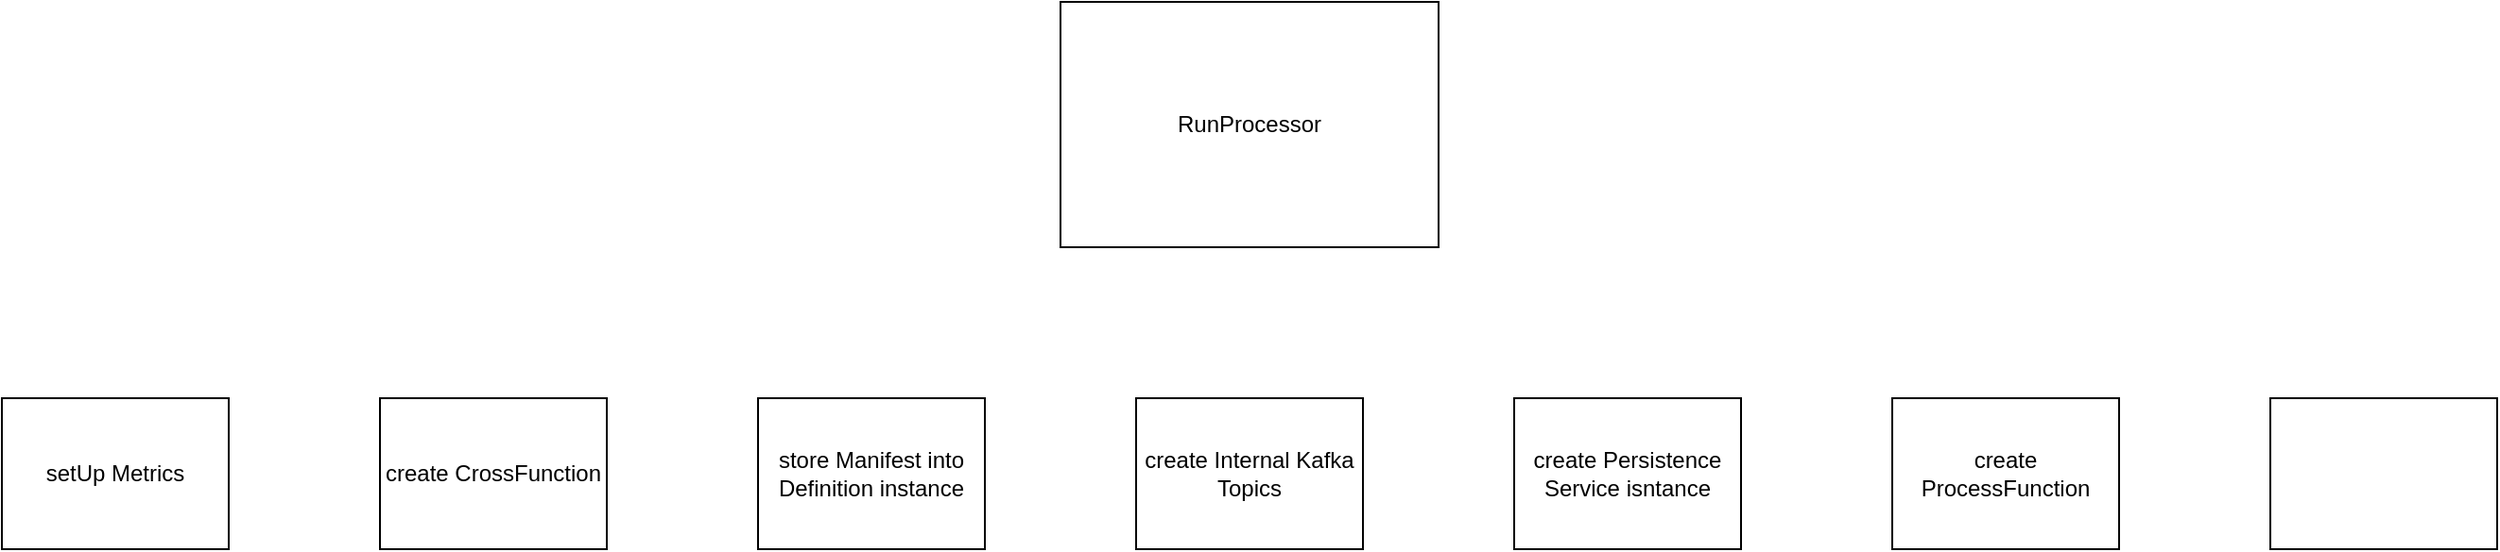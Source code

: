 <mxfile version="21.6.7" type="github">
  <diagram name="Page-1" id="qTkOHG_VI36buKrNTlcI">
    <mxGraphModel dx="2069" dy="827" grid="1" gridSize="10" guides="1" tooltips="1" connect="1" arrows="1" fold="1" page="1" pageScale="1" pageWidth="827" pageHeight="1169" math="0" shadow="0">
      <root>
        <mxCell id="0" />
        <mxCell id="1" parent="0" />
        <mxCell id="_BoWQbxB6357jRyfIxYQ-1" value="RunProcessor" style="rounded=0;whiteSpace=wrap;html=1;" parent="1" vertex="1">
          <mxGeometry x="360" y="110" width="200" height="130" as="geometry" />
        </mxCell>
        <mxCell id="v7NtXw_RP57qyXQWOOVx-2" value="create Internal Kafka Topics" style="rounded=0;whiteSpace=wrap;html=1;" vertex="1" parent="1">
          <mxGeometry x="400" y="320" width="120" height="80" as="geometry" />
        </mxCell>
        <mxCell id="v7NtXw_RP57qyXQWOOVx-3" value="store Manifest into Definition instance" style="rounded=0;whiteSpace=wrap;html=1;" vertex="1" parent="1">
          <mxGeometry x="200" y="320" width="120" height="80" as="geometry" />
        </mxCell>
        <mxCell id="v7NtXw_RP57qyXQWOOVx-4" value="create Persistence Service isntance" style="rounded=0;whiteSpace=wrap;html=1;" vertex="1" parent="1">
          <mxGeometry x="600" y="320" width="120" height="80" as="geometry" />
        </mxCell>
        <mxCell id="v7NtXw_RP57qyXQWOOVx-5" value="create CrossFunction" style="rounded=0;whiteSpace=wrap;html=1;" vertex="1" parent="1">
          <mxGeometry y="320" width="120" height="80" as="geometry" />
        </mxCell>
        <mxCell id="v7NtXw_RP57qyXQWOOVx-6" value="create ProcessFunction" style="rounded=0;whiteSpace=wrap;html=1;" vertex="1" parent="1">
          <mxGeometry x="800" y="320" width="120" height="80" as="geometry" />
        </mxCell>
        <mxCell id="v7NtXw_RP57qyXQWOOVx-7" value="" style="rounded=0;whiteSpace=wrap;html=1;" vertex="1" parent="1">
          <mxGeometry x="1000" y="320" width="120" height="80" as="geometry" />
        </mxCell>
        <mxCell id="v7NtXw_RP57qyXQWOOVx-8" value="setUp Metrics" style="rounded=0;whiteSpace=wrap;html=1;" vertex="1" parent="1">
          <mxGeometry x="-200" y="320" width="120" height="80" as="geometry" />
        </mxCell>
      </root>
    </mxGraphModel>
  </diagram>
</mxfile>
